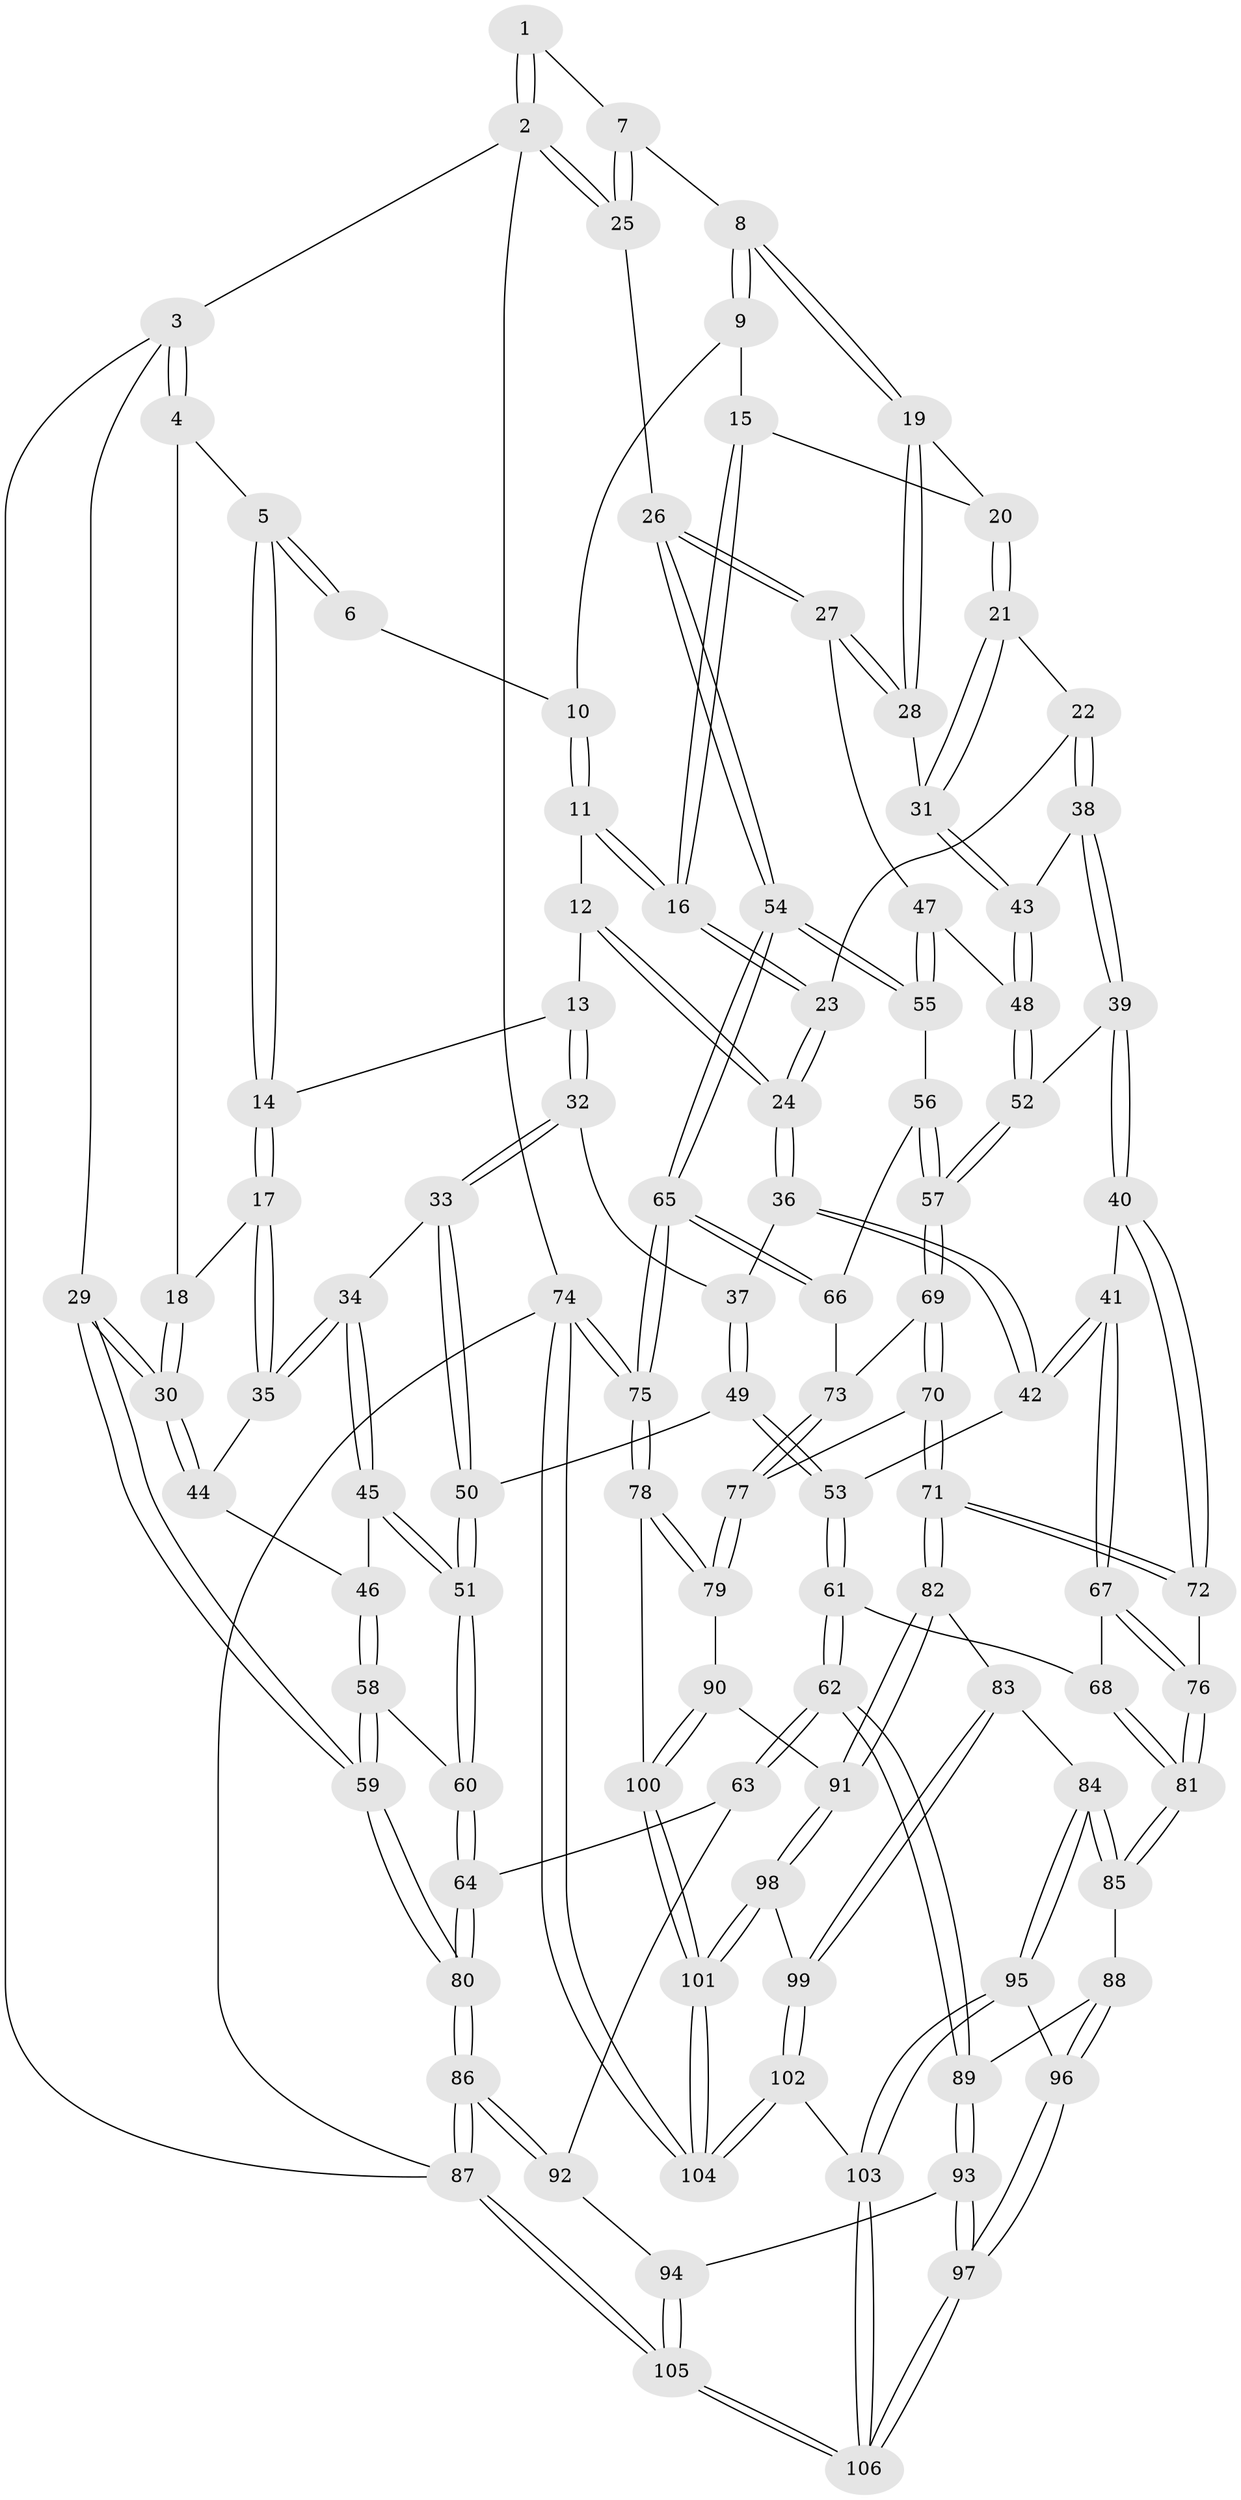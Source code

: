 // coarse degree distribution, {4: 0.4603174603174603, 5: 0.4126984126984127, 2: 0.015873015873015872, 6: 0.047619047619047616, 3: 0.06349206349206349}
// Generated by graph-tools (version 1.1) at 2025/42/03/06/25 10:42:34]
// undirected, 106 vertices, 262 edges
graph export_dot {
graph [start="1"]
  node [color=gray90,style=filled];
  1 [pos="+0.8848409951498368+0"];
  2 [pos="+1+0"];
  3 [pos="+0+0"];
  4 [pos="+0.1552617784418589+0"];
  5 [pos="+0.1570101632615324+0"];
  6 [pos="+0.5307840618274199+0"];
  7 [pos="+0.8606368344482151+0.06594367425658888"];
  8 [pos="+0.8569484404010776+0.07162959898404517"];
  9 [pos="+0.6870374811486233+0.06618263269011888"];
  10 [pos="+0.5499491668450617+0"];
  11 [pos="+0.5407805309682577+0"];
  12 [pos="+0.41406824334575365+0.13320575833927392"];
  13 [pos="+0.29769605876139454+0.1388049050750097"];
  14 [pos="+0.2158154569459663+0.02037259323998146"];
  15 [pos="+0.6833307860642496+0.12092323486047137"];
  16 [pos="+0.5601936875102852+0.16918680090623997"];
  17 [pos="+0.1107222140761596+0.21646689503337022"];
  18 [pos="+0.025306300627162406+0.18862529898441355"];
  19 [pos="+0.8450736214539154+0.11724665355297782"];
  20 [pos="+0.70140945074737+0.1431727600619875"];
  21 [pos="+0.6992183079125259+0.20400748017309886"];
  22 [pos="+0.6368463473019867+0.22850332253111932"];
  23 [pos="+0.5571110565762968+0.18445627147423993"];
  24 [pos="+0.5246566396231598+0.2097433606235817"];
  25 [pos="+1+0.21492157076926915"];
  26 [pos="+1+0.21911193680469598"];
  27 [pos="+0.9548321393477892+0.2701555491600382"];
  28 [pos="+0.8444362100114698+0.16307487736877013"];
  29 [pos="+0+0.1848843278962925"];
  30 [pos="+0+0.18818793844071677"];
  31 [pos="+0.778991285928305+0.2350456294945566"];
  32 [pos="+0.3087343270392548+0.19618468145766416"];
  33 [pos="+0.14862656845001643+0.29028385703238935"];
  34 [pos="+0.1381749956959279+0.2845118306804254"];
  35 [pos="+0.11094693595357102+0.22623995874692893"];
  36 [pos="+0.4810088428160811+0.28531003124074183"];
  37 [pos="+0.33393592718501136+0.25245525874485525"];
  38 [pos="+0.6590992203456266+0.3149332222557859"];
  39 [pos="+0.6378235343088742+0.40224636487064347"];
  40 [pos="+0.5787797183368967+0.43161123507920274"];
  41 [pos="+0.5408759667000392+0.42212535835098586"];
  42 [pos="+0.5128129173892575+0.3896978830981009"];
  43 [pos="+0.7772499304506051+0.2602075662016073"];
  44 [pos="+0.029271106055134777+0.27135082129413024"];
  45 [pos="+0.05153842268167883+0.3692339438548424"];
  46 [pos="+0.036221143998436595+0.37609582806509706"];
  47 [pos="+0.9051361341417143+0.33450994277882773"];
  48 [pos="+0.8125567558349642+0.3480168346183744"];
  49 [pos="+0.28741766560749654+0.35360804412219354"];
  50 [pos="+0.218746230350653+0.36953803273141866"];
  51 [pos="+0.19292979062497756+0.41211680918716387"];
  52 [pos="+0.7666183347104961+0.4192260107952473"];
  53 [pos="+0.3342614167699132+0.4093743245820442"];
  54 [pos="+1+0.39760584152521566"];
  55 [pos="+0.9378910057413636+0.4166157464518301"];
  56 [pos="+0.9363136997183515+0.4204282204628634"];
  57 [pos="+0.7959086797625735+0.47163878268449355"];
  58 [pos="+0+0.4232340108551549"];
  59 [pos="+0+0.4812718426694801"];
  60 [pos="+0.17411734981631508+0.4905102959184288"];
  61 [pos="+0.32719494625017265+0.5864209402862627"];
  62 [pos="+0.28594709275739716+0.6228724708511696"];
  63 [pos="+0.23994089522100684+0.6155450566214045"];
  64 [pos="+0.17959718103012517+0.5083127771149271"];
  65 [pos="+1+0.5974580690509901"];
  66 [pos="+0.9433116514824146+0.4971638959949518"];
  67 [pos="+0.42023229084921077+0.5587111157663002"];
  68 [pos="+0.3847234821682606+0.5710026779587908"];
  69 [pos="+0.7976780286966486+0.48022298593952306"];
  70 [pos="+0.7348639315658294+0.6424140677996069"];
  71 [pos="+0.7131935165572411+0.6607830911632135"];
  72 [pos="+0.6361769440484196+0.6005614133270545"];
  73 [pos="+0.9003828513397792+0.5285548116107728"];
  74 [pos="+1+1"];
  75 [pos="+1+0.7295846110113565"];
  76 [pos="+0.5289226216650348+0.6327273479828839"];
  77 [pos="+0.9080479578974671+0.6225949905872936"];
  78 [pos="+1+0.7373429893249449"];
  79 [pos="+1+0.7395331919857009"];
  80 [pos="+0+0.5950264926375589"];
  81 [pos="+0.5008739690962537+0.7045806029495251"];
  82 [pos="+0.7127581030717557+0.6866703612715369"];
  83 [pos="+0.6791423991554693+0.758953713084251"];
  84 [pos="+0.6017301549635616+0.8321187275885035"];
  85 [pos="+0.49734002177500347+0.7190732089462583"];
  86 [pos="+0+0.7486450068780557"];
  87 [pos="+0+1"];
  88 [pos="+0.3651104698319937+0.728862022767007"];
  89 [pos="+0.33199344384689305+0.7176226249135984"];
  90 [pos="+0.9661792412397895+0.7915102505648194"];
  91 [pos="+0.9371641440517762+0.8010125024386093"];
  92 [pos="+0.1864384327806129+0.6457343390548054"];
  93 [pos="+0.3115340877442997+0.7856816848132757"];
  94 [pos="+0.17073586206229363+0.8853260507154285"];
  95 [pos="+0.5881499891760211+0.8699425437681627"];
  96 [pos="+0.4921877966809163+0.8846592481156593"];
  97 [pos="+0.37936392832072946+0.9557091736959306"];
  98 [pos="+0.9117073601105175+0.8279690445020241"];
  99 [pos="+0.8313722321508191+0.8916531298691293"];
  100 [pos="+0.9508753845891161+0.9666068441590314"];
  101 [pos="+0.9356795101979877+1"];
  102 [pos="+0.7367256317481067+1"];
  103 [pos="+0.7339047187269093+1"];
  104 [pos="+0.8769642148229967+1"];
  105 [pos="+0+1"];
  106 [pos="+0.22556092424919452+1"];
  1 -- 2;
  1 -- 2;
  1 -- 7;
  2 -- 3;
  2 -- 25;
  2 -- 25;
  2 -- 74;
  3 -- 4;
  3 -- 4;
  3 -- 29;
  3 -- 87;
  4 -- 5;
  4 -- 18;
  5 -- 6;
  5 -- 6;
  5 -- 14;
  5 -- 14;
  6 -- 10;
  7 -- 8;
  7 -- 25;
  7 -- 25;
  8 -- 9;
  8 -- 9;
  8 -- 19;
  8 -- 19;
  9 -- 10;
  9 -- 15;
  10 -- 11;
  10 -- 11;
  11 -- 12;
  11 -- 16;
  11 -- 16;
  12 -- 13;
  12 -- 24;
  12 -- 24;
  13 -- 14;
  13 -- 32;
  13 -- 32;
  14 -- 17;
  14 -- 17;
  15 -- 16;
  15 -- 16;
  15 -- 20;
  16 -- 23;
  16 -- 23;
  17 -- 18;
  17 -- 35;
  17 -- 35;
  18 -- 30;
  18 -- 30;
  19 -- 20;
  19 -- 28;
  19 -- 28;
  20 -- 21;
  20 -- 21;
  21 -- 22;
  21 -- 31;
  21 -- 31;
  22 -- 23;
  22 -- 38;
  22 -- 38;
  23 -- 24;
  23 -- 24;
  24 -- 36;
  24 -- 36;
  25 -- 26;
  26 -- 27;
  26 -- 27;
  26 -- 54;
  26 -- 54;
  27 -- 28;
  27 -- 28;
  27 -- 47;
  28 -- 31;
  29 -- 30;
  29 -- 30;
  29 -- 59;
  29 -- 59;
  30 -- 44;
  30 -- 44;
  31 -- 43;
  31 -- 43;
  32 -- 33;
  32 -- 33;
  32 -- 37;
  33 -- 34;
  33 -- 50;
  33 -- 50;
  34 -- 35;
  34 -- 35;
  34 -- 45;
  34 -- 45;
  35 -- 44;
  36 -- 37;
  36 -- 42;
  36 -- 42;
  37 -- 49;
  37 -- 49;
  38 -- 39;
  38 -- 39;
  38 -- 43;
  39 -- 40;
  39 -- 40;
  39 -- 52;
  40 -- 41;
  40 -- 72;
  40 -- 72;
  41 -- 42;
  41 -- 42;
  41 -- 67;
  41 -- 67;
  42 -- 53;
  43 -- 48;
  43 -- 48;
  44 -- 46;
  45 -- 46;
  45 -- 51;
  45 -- 51;
  46 -- 58;
  46 -- 58;
  47 -- 48;
  47 -- 55;
  47 -- 55;
  48 -- 52;
  48 -- 52;
  49 -- 50;
  49 -- 53;
  49 -- 53;
  50 -- 51;
  50 -- 51;
  51 -- 60;
  51 -- 60;
  52 -- 57;
  52 -- 57;
  53 -- 61;
  53 -- 61;
  54 -- 55;
  54 -- 55;
  54 -- 65;
  54 -- 65;
  55 -- 56;
  56 -- 57;
  56 -- 57;
  56 -- 66;
  57 -- 69;
  57 -- 69;
  58 -- 59;
  58 -- 59;
  58 -- 60;
  59 -- 80;
  59 -- 80;
  60 -- 64;
  60 -- 64;
  61 -- 62;
  61 -- 62;
  61 -- 68;
  62 -- 63;
  62 -- 63;
  62 -- 89;
  62 -- 89;
  63 -- 64;
  63 -- 92;
  64 -- 80;
  64 -- 80;
  65 -- 66;
  65 -- 66;
  65 -- 75;
  65 -- 75;
  66 -- 73;
  67 -- 68;
  67 -- 76;
  67 -- 76;
  68 -- 81;
  68 -- 81;
  69 -- 70;
  69 -- 70;
  69 -- 73;
  70 -- 71;
  70 -- 71;
  70 -- 77;
  71 -- 72;
  71 -- 72;
  71 -- 82;
  71 -- 82;
  72 -- 76;
  73 -- 77;
  73 -- 77;
  74 -- 75;
  74 -- 75;
  74 -- 104;
  74 -- 104;
  74 -- 87;
  75 -- 78;
  75 -- 78;
  76 -- 81;
  76 -- 81;
  77 -- 79;
  77 -- 79;
  78 -- 79;
  78 -- 79;
  78 -- 100;
  79 -- 90;
  80 -- 86;
  80 -- 86;
  81 -- 85;
  81 -- 85;
  82 -- 83;
  82 -- 91;
  82 -- 91;
  83 -- 84;
  83 -- 99;
  83 -- 99;
  84 -- 85;
  84 -- 85;
  84 -- 95;
  84 -- 95;
  85 -- 88;
  86 -- 87;
  86 -- 87;
  86 -- 92;
  86 -- 92;
  87 -- 105;
  87 -- 105;
  88 -- 89;
  88 -- 96;
  88 -- 96;
  89 -- 93;
  89 -- 93;
  90 -- 91;
  90 -- 100;
  90 -- 100;
  91 -- 98;
  91 -- 98;
  92 -- 94;
  93 -- 94;
  93 -- 97;
  93 -- 97;
  94 -- 105;
  94 -- 105;
  95 -- 96;
  95 -- 103;
  95 -- 103;
  96 -- 97;
  96 -- 97;
  97 -- 106;
  97 -- 106;
  98 -- 99;
  98 -- 101;
  98 -- 101;
  99 -- 102;
  99 -- 102;
  100 -- 101;
  100 -- 101;
  101 -- 104;
  101 -- 104;
  102 -- 103;
  102 -- 104;
  102 -- 104;
  103 -- 106;
  103 -- 106;
  105 -- 106;
  105 -- 106;
}
